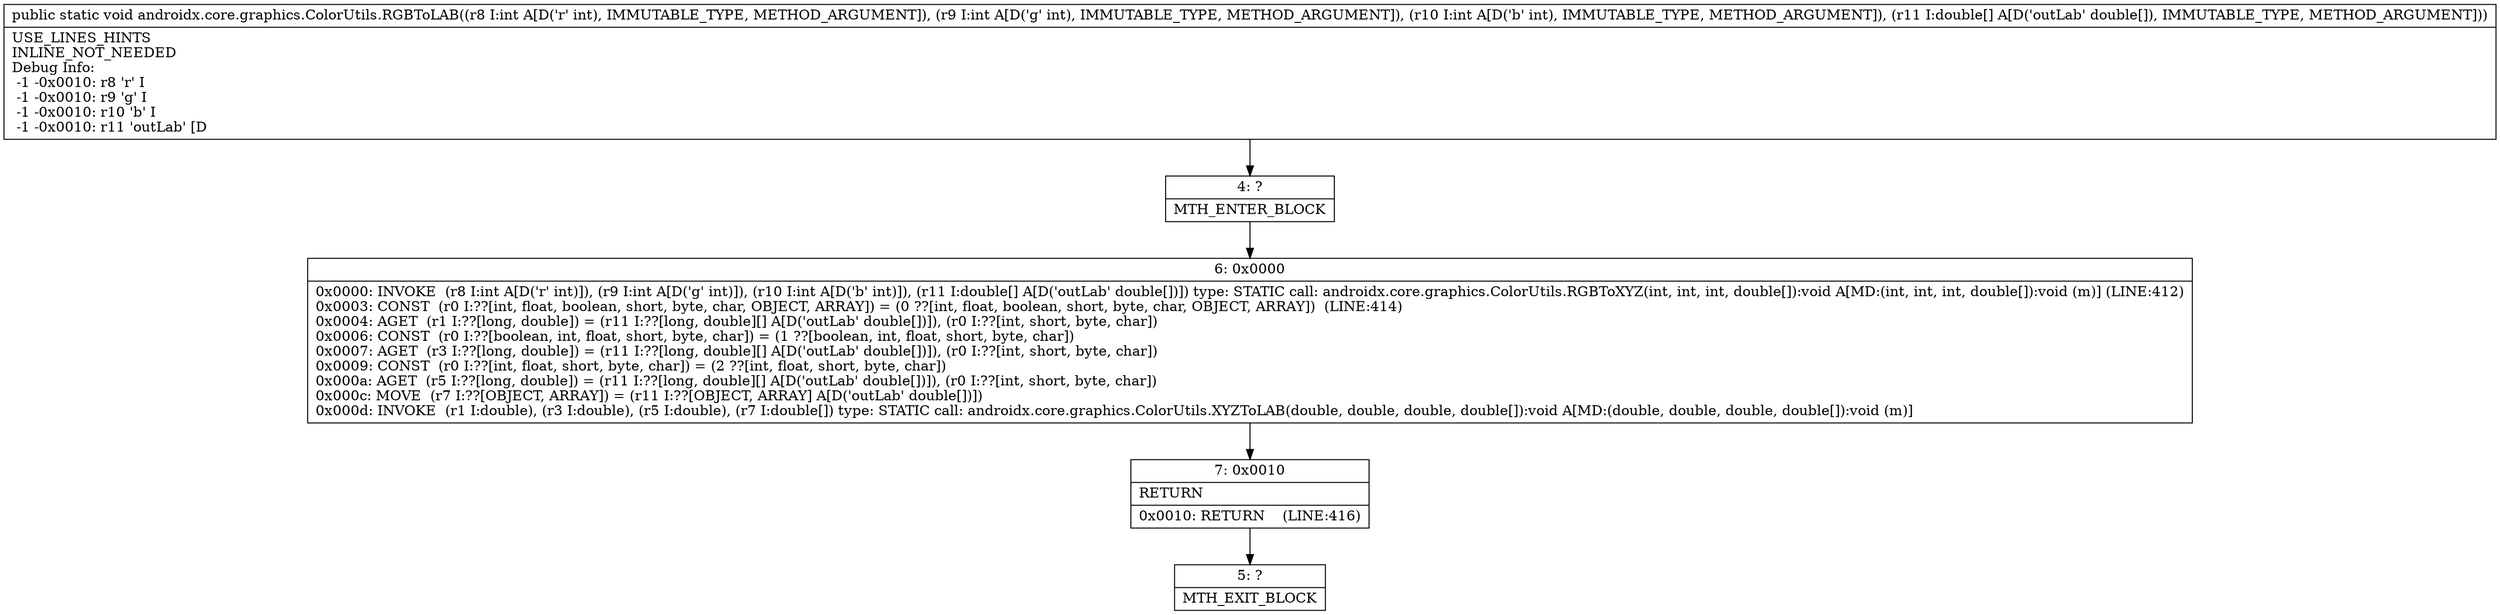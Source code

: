 digraph "CFG forandroidx.core.graphics.ColorUtils.RGBToLAB(III[D)V" {
Node_4 [shape=record,label="{4\:\ ?|MTH_ENTER_BLOCK\l}"];
Node_6 [shape=record,label="{6\:\ 0x0000|0x0000: INVOKE  (r8 I:int A[D('r' int)]), (r9 I:int A[D('g' int)]), (r10 I:int A[D('b' int)]), (r11 I:double[] A[D('outLab' double[])]) type: STATIC call: androidx.core.graphics.ColorUtils.RGBToXYZ(int, int, int, double[]):void A[MD:(int, int, int, double[]):void (m)] (LINE:412)\l0x0003: CONST  (r0 I:??[int, float, boolean, short, byte, char, OBJECT, ARRAY]) = (0 ??[int, float, boolean, short, byte, char, OBJECT, ARRAY])  (LINE:414)\l0x0004: AGET  (r1 I:??[long, double]) = (r11 I:??[long, double][] A[D('outLab' double[])]), (r0 I:??[int, short, byte, char]) \l0x0006: CONST  (r0 I:??[boolean, int, float, short, byte, char]) = (1 ??[boolean, int, float, short, byte, char]) \l0x0007: AGET  (r3 I:??[long, double]) = (r11 I:??[long, double][] A[D('outLab' double[])]), (r0 I:??[int, short, byte, char]) \l0x0009: CONST  (r0 I:??[int, float, short, byte, char]) = (2 ??[int, float, short, byte, char]) \l0x000a: AGET  (r5 I:??[long, double]) = (r11 I:??[long, double][] A[D('outLab' double[])]), (r0 I:??[int, short, byte, char]) \l0x000c: MOVE  (r7 I:??[OBJECT, ARRAY]) = (r11 I:??[OBJECT, ARRAY] A[D('outLab' double[])]) \l0x000d: INVOKE  (r1 I:double), (r3 I:double), (r5 I:double), (r7 I:double[]) type: STATIC call: androidx.core.graphics.ColorUtils.XYZToLAB(double, double, double, double[]):void A[MD:(double, double, double, double[]):void (m)]\l}"];
Node_7 [shape=record,label="{7\:\ 0x0010|RETURN\l|0x0010: RETURN    (LINE:416)\l}"];
Node_5 [shape=record,label="{5\:\ ?|MTH_EXIT_BLOCK\l}"];
MethodNode[shape=record,label="{public static void androidx.core.graphics.ColorUtils.RGBToLAB((r8 I:int A[D('r' int), IMMUTABLE_TYPE, METHOD_ARGUMENT]), (r9 I:int A[D('g' int), IMMUTABLE_TYPE, METHOD_ARGUMENT]), (r10 I:int A[D('b' int), IMMUTABLE_TYPE, METHOD_ARGUMENT]), (r11 I:double[] A[D('outLab' double[]), IMMUTABLE_TYPE, METHOD_ARGUMENT]))  | USE_LINES_HINTS\lINLINE_NOT_NEEDED\lDebug Info:\l  \-1 \-0x0010: r8 'r' I\l  \-1 \-0x0010: r9 'g' I\l  \-1 \-0x0010: r10 'b' I\l  \-1 \-0x0010: r11 'outLab' [D\l}"];
MethodNode -> Node_4;Node_4 -> Node_6;
Node_6 -> Node_7;
Node_7 -> Node_5;
}


